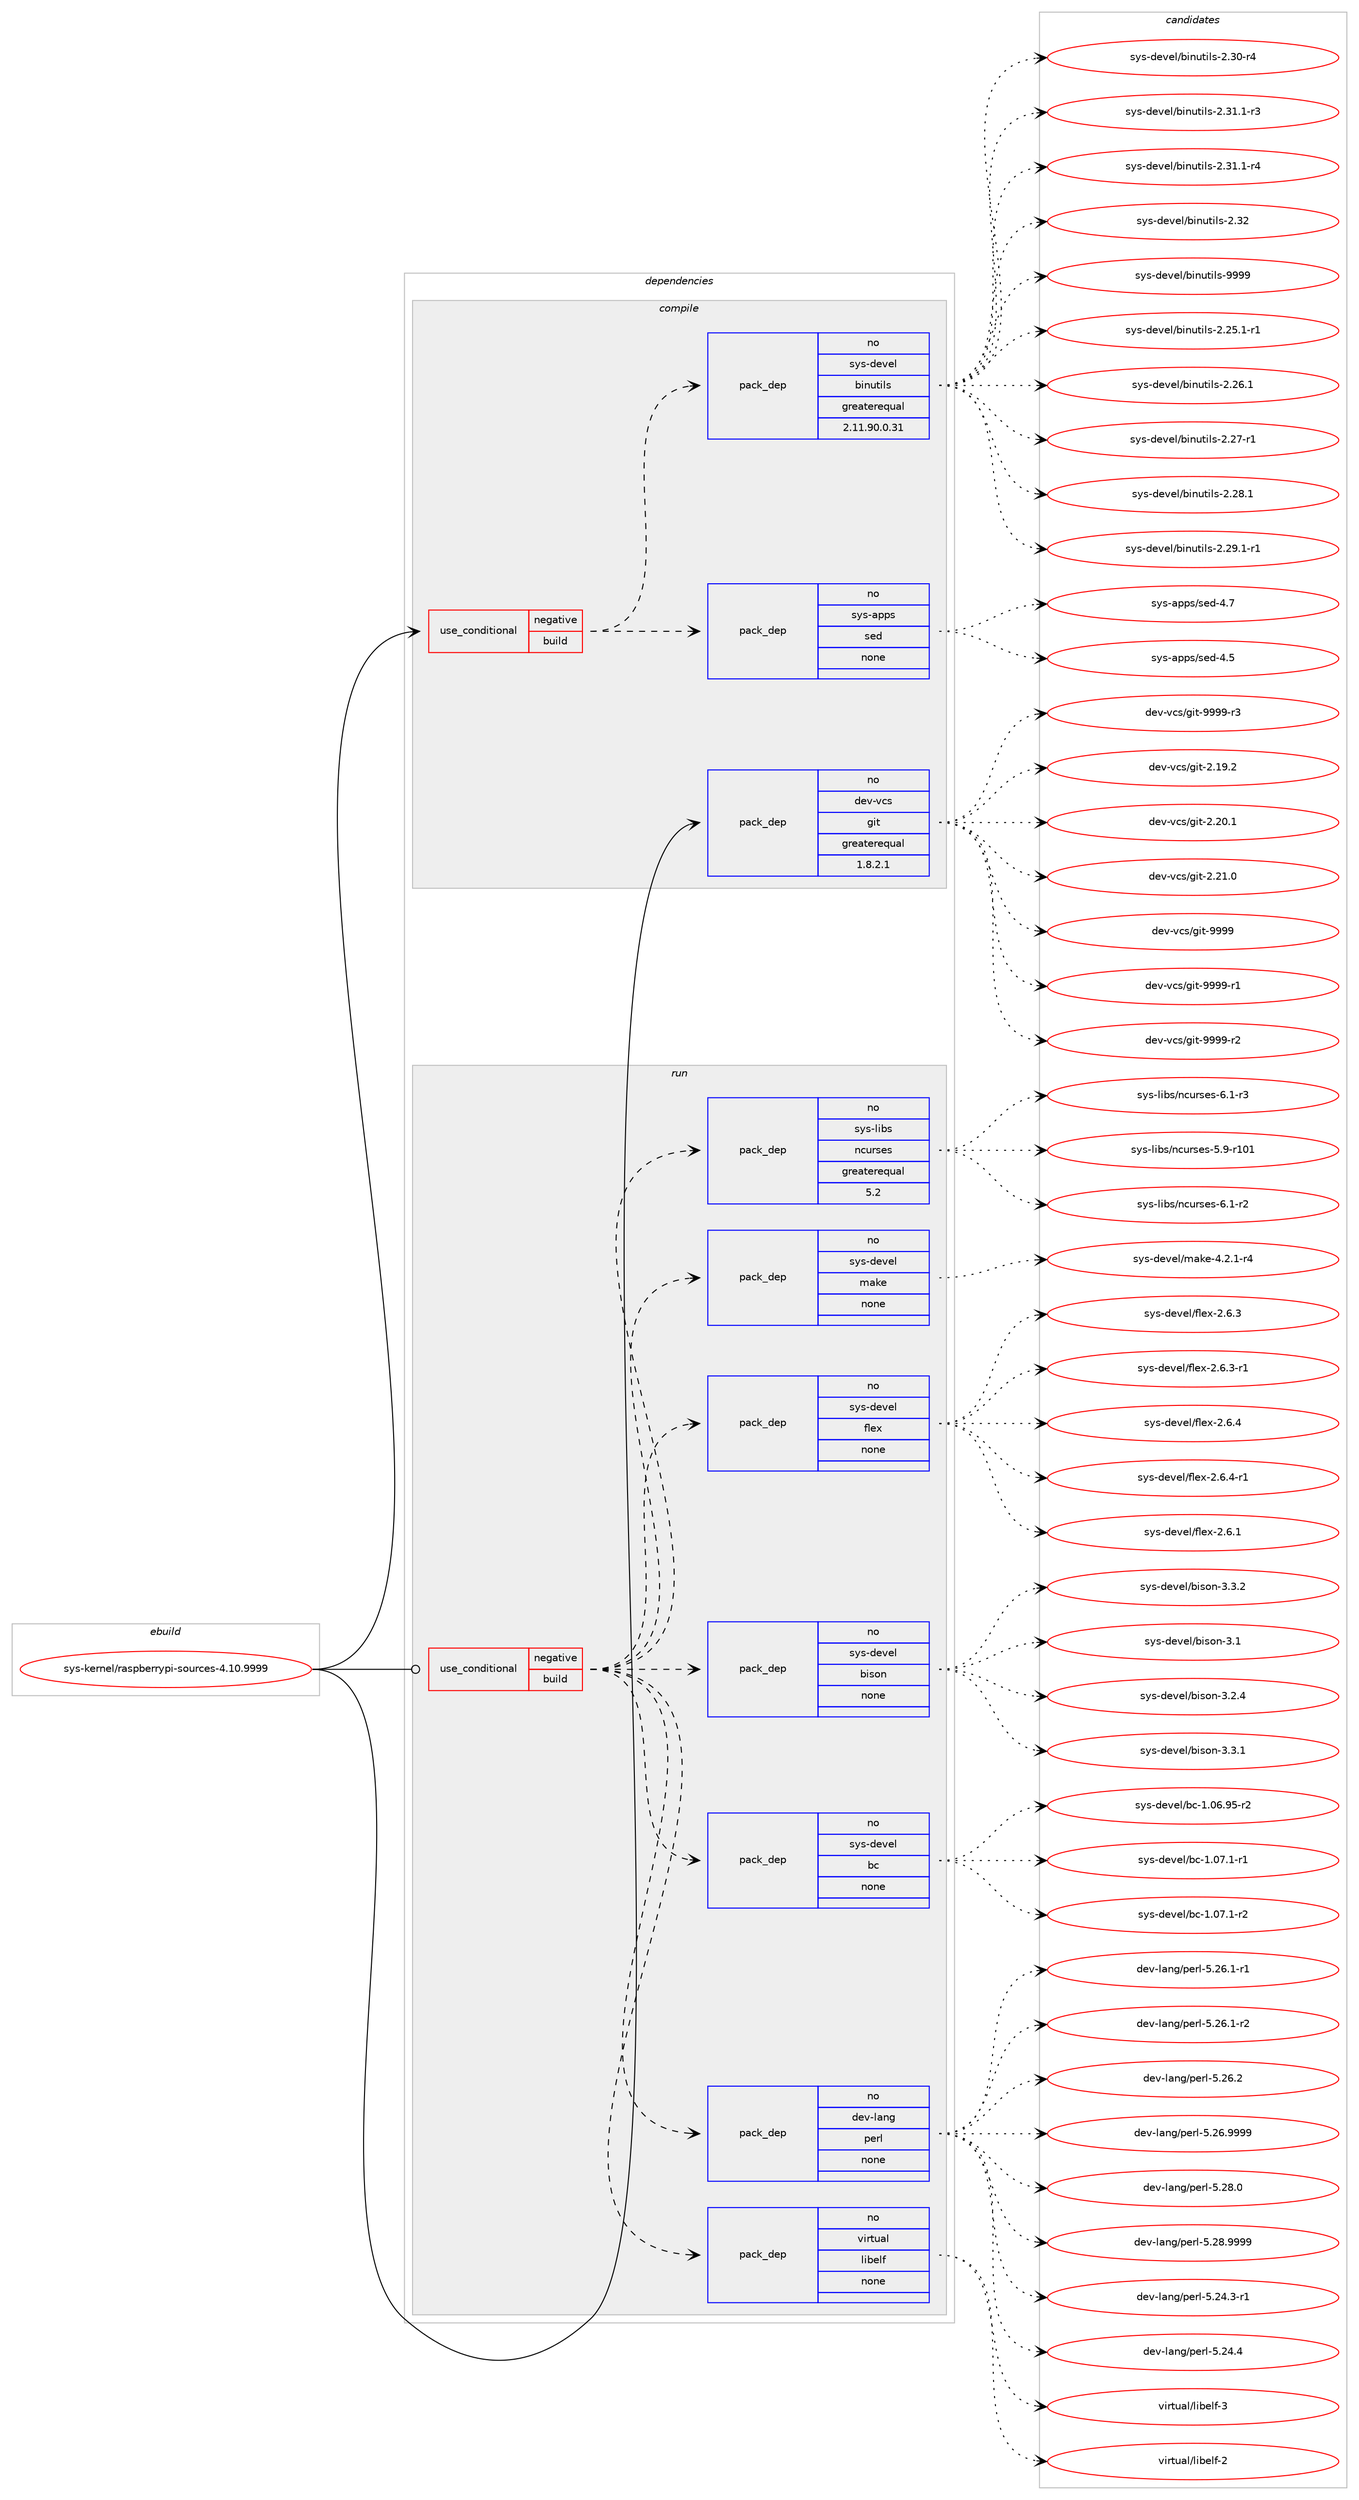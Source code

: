 digraph prolog {

# *************
# Graph options
# *************

newrank=true;
concentrate=true;
compound=true;
graph [rankdir=LR,fontname=Helvetica,fontsize=10,ranksep=1.5];#, ranksep=2.5, nodesep=0.2];
edge  [arrowhead=vee];
node  [fontname=Helvetica,fontsize=10];

# **********
# The ebuild
# **********

subgraph cluster_leftcol {
color=gray;
rank=same;
label=<<i>ebuild</i>>;
id [label="sys-kernel/raspberrypi-sources-4.10.9999", color=red, width=4, href="../sys-kernel/raspberrypi-sources-4.10.9999.svg"];
}

# ****************
# The dependencies
# ****************

subgraph cluster_midcol {
color=gray;
label=<<i>dependencies</i>>;
subgraph cluster_compile {
fillcolor="#eeeeee";
style=filled;
label=<<i>compile</i>>;
subgraph cond461318 {
dependency1735693 [label=<<TABLE BORDER="0" CELLBORDER="1" CELLSPACING="0" CELLPADDING="4"><TR><TD ROWSPAN="3" CELLPADDING="10">use_conditional</TD></TR><TR><TD>negative</TD></TR><TR><TD>build</TD></TR></TABLE>>, shape=none, color=red];
subgraph pack1245866 {
dependency1735694 [label=<<TABLE BORDER="0" CELLBORDER="1" CELLSPACING="0" CELLPADDING="4" WIDTH="220"><TR><TD ROWSPAN="6" CELLPADDING="30">pack_dep</TD></TR><TR><TD WIDTH="110">no</TD></TR><TR><TD>sys-apps</TD></TR><TR><TD>sed</TD></TR><TR><TD>none</TD></TR><TR><TD></TD></TR></TABLE>>, shape=none, color=blue];
}
dependency1735693:e -> dependency1735694:w [weight=20,style="dashed",arrowhead="vee"];
subgraph pack1245867 {
dependency1735695 [label=<<TABLE BORDER="0" CELLBORDER="1" CELLSPACING="0" CELLPADDING="4" WIDTH="220"><TR><TD ROWSPAN="6" CELLPADDING="30">pack_dep</TD></TR><TR><TD WIDTH="110">no</TD></TR><TR><TD>sys-devel</TD></TR><TR><TD>binutils</TD></TR><TR><TD>greaterequal</TD></TR><TR><TD>2.11.90.0.31</TD></TR></TABLE>>, shape=none, color=blue];
}
dependency1735693:e -> dependency1735695:w [weight=20,style="dashed",arrowhead="vee"];
}
id:e -> dependency1735693:w [weight=20,style="solid",arrowhead="vee"];
subgraph pack1245868 {
dependency1735696 [label=<<TABLE BORDER="0" CELLBORDER="1" CELLSPACING="0" CELLPADDING="4" WIDTH="220"><TR><TD ROWSPAN="6" CELLPADDING="30">pack_dep</TD></TR><TR><TD WIDTH="110">no</TD></TR><TR><TD>dev-vcs</TD></TR><TR><TD>git</TD></TR><TR><TD>greaterequal</TD></TR><TR><TD>1.8.2.1</TD></TR></TABLE>>, shape=none, color=blue];
}
id:e -> dependency1735696:w [weight=20,style="solid",arrowhead="vee"];
}
subgraph cluster_compileandrun {
fillcolor="#eeeeee";
style=filled;
label=<<i>compile and run</i>>;
}
subgraph cluster_run {
fillcolor="#eeeeee";
style=filled;
label=<<i>run</i>>;
subgraph cond461319 {
dependency1735697 [label=<<TABLE BORDER="0" CELLBORDER="1" CELLSPACING="0" CELLPADDING="4"><TR><TD ROWSPAN="3" CELLPADDING="10">use_conditional</TD></TR><TR><TD>negative</TD></TR><TR><TD>build</TD></TR></TABLE>>, shape=none, color=red];
subgraph pack1245869 {
dependency1735698 [label=<<TABLE BORDER="0" CELLBORDER="1" CELLSPACING="0" CELLPADDING="4" WIDTH="220"><TR><TD ROWSPAN="6" CELLPADDING="30">pack_dep</TD></TR><TR><TD WIDTH="110">no</TD></TR><TR><TD>dev-lang</TD></TR><TR><TD>perl</TD></TR><TR><TD>none</TD></TR><TR><TD></TD></TR></TABLE>>, shape=none, color=blue];
}
dependency1735697:e -> dependency1735698:w [weight=20,style="dashed",arrowhead="vee"];
subgraph pack1245870 {
dependency1735699 [label=<<TABLE BORDER="0" CELLBORDER="1" CELLSPACING="0" CELLPADDING="4" WIDTH="220"><TR><TD ROWSPAN="6" CELLPADDING="30">pack_dep</TD></TR><TR><TD WIDTH="110">no</TD></TR><TR><TD>sys-devel</TD></TR><TR><TD>bc</TD></TR><TR><TD>none</TD></TR><TR><TD></TD></TR></TABLE>>, shape=none, color=blue];
}
dependency1735697:e -> dependency1735699:w [weight=20,style="dashed",arrowhead="vee"];
subgraph pack1245871 {
dependency1735700 [label=<<TABLE BORDER="0" CELLBORDER="1" CELLSPACING="0" CELLPADDING="4" WIDTH="220"><TR><TD ROWSPAN="6" CELLPADDING="30">pack_dep</TD></TR><TR><TD WIDTH="110">no</TD></TR><TR><TD>sys-devel</TD></TR><TR><TD>bison</TD></TR><TR><TD>none</TD></TR><TR><TD></TD></TR></TABLE>>, shape=none, color=blue];
}
dependency1735697:e -> dependency1735700:w [weight=20,style="dashed",arrowhead="vee"];
subgraph pack1245872 {
dependency1735701 [label=<<TABLE BORDER="0" CELLBORDER="1" CELLSPACING="0" CELLPADDING="4" WIDTH="220"><TR><TD ROWSPAN="6" CELLPADDING="30">pack_dep</TD></TR><TR><TD WIDTH="110">no</TD></TR><TR><TD>sys-devel</TD></TR><TR><TD>flex</TD></TR><TR><TD>none</TD></TR><TR><TD></TD></TR></TABLE>>, shape=none, color=blue];
}
dependency1735697:e -> dependency1735701:w [weight=20,style="dashed",arrowhead="vee"];
subgraph pack1245873 {
dependency1735702 [label=<<TABLE BORDER="0" CELLBORDER="1" CELLSPACING="0" CELLPADDING="4" WIDTH="220"><TR><TD ROWSPAN="6" CELLPADDING="30">pack_dep</TD></TR><TR><TD WIDTH="110">no</TD></TR><TR><TD>sys-devel</TD></TR><TR><TD>make</TD></TR><TR><TD>none</TD></TR><TR><TD></TD></TR></TABLE>>, shape=none, color=blue];
}
dependency1735697:e -> dependency1735702:w [weight=20,style="dashed",arrowhead="vee"];
subgraph pack1245874 {
dependency1735703 [label=<<TABLE BORDER="0" CELLBORDER="1" CELLSPACING="0" CELLPADDING="4" WIDTH="220"><TR><TD ROWSPAN="6" CELLPADDING="30">pack_dep</TD></TR><TR><TD WIDTH="110">no</TD></TR><TR><TD>sys-libs</TD></TR><TR><TD>ncurses</TD></TR><TR><TD>greaterequal</TD></TR><TR><TD>5.2</TD></TR></TABLE>>, shape=none, color=blue];
}
dependency1735697:e -> dependency1735703:w [weight=20,style="dashed",arrowhead="vee"];
subgraph pack1245875 {
dependency1735704 [label=<<TABLE BORDER="0" CELLBORDER="1" CELLSPACING="0" CELLPADDING="4" WIDTH="220"><TR><TD ROWSPAN="6" CELLPADDING="30">pack_dep</TD></TR><TR><TD WIDTH="110">no</TD></TR><TR><TD>virtual</TD></TR><TR><TD>libelf</TD></TR><TR><TD>none</TD></TR><TR><TD></TD></TR></TABLE>>, shape=none, color=blue];
}
dependency1735697:e -> dependency1735704:w [weight=20,style="dashed",arrowhead="vee"];
}
id:e -> dependency1735697:w [weight=20,style="solid",arrowhead="odot"];
}
}

# **************
# The candidates
# **************

subgraph cluster_choices {
rank=same;
color=gray;
label=<<i>candidates</i>>;

subgraph choice1245866 {
color=black;
nodesep=1;
choice11512111545971121121154711510110045524653 [label="sys-apps/sed-4.5", color=red, width=4,href="../sys-apps/sed-4.5.svg"];
choice11512111545971121121154711510110045524655 [label="sys-apps/sed-4.7", color=red, width=4,href="../sys-apps/sed-4.7.svg"];
dependency1735694:e -> choice11512111545971121121154711510110045524653:w [style=dotted,weight="100"];
dependency1735694:e -> choice11512111545971121121154711510110045524655:w [style=dotted,weight="100"];
}
subgraph choice1245867 {
color=black;
nodesep=1;
choice115121115451001011181011084798105110117116105108115455046505346494511449 [label="sys-devel/binutils-2.25.1-r1", color=red, width=4,href="../sys-devel/binutils-2.25.1-r1.svg"];
choice11512111545100101118101108479810511011711610510811545504650544649 [label="sys-devel/binutils-2.26.1", color=red, width=4,href="../sys-devel/binutils-2.26.1.svg"];
choice11512111545100101118101108479810511011711610510811545504650554511449 [label="sys-devel/binutils-2.27-r1", color=red, width=4,href="../sys-devel/binutils-2.27-r1.svg"];
choice11512111545100101118101108479810511011711610510811545504650564649 [label="sys-devel/binutils-2.28.1", color=red, width=4,href="../sys-devel/binutils-2.28.1.svg"];
choice115121115451001011181011084798105110117116105108115455046505746494511449 [label="sys-devel/binutils-2.29.1-r1", color=red, width=4,href="../sys-devel/binutils-2.29.1-r1.svg"];
choice11512111545100101118101108479810511011711610510811545504651484511452 [label="sys-devel/binutils-2.30-r4", color=red, width=4,href="../sys-devel/binutils-2.30-r4.svg"];
choice115121115451001011181011084798105110117116105108115455046514946494511451 [label="sys-devel/binutils-2.31.1-r3", color=red, width=4,href="../sys-devel/binutils-2.31.1-r3.svg"];
choice115121115451001011181011084798105110117116105108115455046514946494511452 [label="sys-devel/binutils-2.31.1-r4", color=red, width=4,href="../sys-devel/binutils-2.31.1-r4.svg"];
choice1151211154510010111810110847981051101171161051081154550465150 [label="sys-devel/binutils-2.32", color=red, width=4,href="../sys-devel/binutils-2.32.svg"];
choice1151211154510010111810110847981051101171161051081154557575757 [label="sys-devel/binutils-9999", color=red, width=4,href="../sys-devel/binutils-9999.svg"];
dependency1735695:e -> choice115121115451001011181011084798105110117116105108115455046505346494511449:w [style=dotted,weight="100"];
dependency1735695:e -> choice11512111545100101118101108479810511011711610510811545504650544649:w [style=dotted,weight="100"];
dependency1735695:e -> choice11512111545100101118101108479810511011711610510811545504650554511449:w [style=dotted,weight="100"];
dependency1735695:e -> choice11512111545100101118101108479810511011711610510811545504650564649:w [style=dotted,weight="100"];
dependency1735695:e -> choice115121115451001011181011084798105110117116105108115455046505746494511449:w [style=dotted,weight="100"];
dependency1735695:e -> choice11512111545100101118101108479810511011711610510811545504651484511452:w [style=dotted,weight="100"];
dependency1735695:e -> choice115121115451001011181011084798105110117116105108115455046514946494511451:w [style=dotted,weight="100"];
dependency1735695:e -> choice115121115451001011181011084798105110117116105108115455046514946494511452:w [style=dotted,weight="100"];
dependency1735695:e -> choice1151211154510010111810110847981051101171161051081154550465150:w [style=dotted,weight="100"];
dependency1735695:e -> choice1151211154510010111810110847981051101171161051081154557575757:w [style=dotted,weight="100"];
}
subgraph choice1245868 {
color=black;
nodesep=1;
choice10010111845118991154710310511645504649574650 [label="dev-vcs/git-2.19.2", color=red, width=4,href="../dev-vcs/git-2.19.2.svg"];
choice10010111845118991154710310511645504650484649 [label="dev-vcs/git-2.20.1", color=red, width=4,href="../dev-vcs/git-2.20.1.svg"];
choice10010111845118991154710310511645504650494648 [label="dev-vcs/git-2.21.0", color=red, width=4,href="../dev-vcs/git-2.21.0.svg"];
choice1001011184511899115471031051164557575757 [label="dev-vcs/git-9999", color=red, width=4,href="../dev-vcs/git-9999.svg"];
choice10010111845118991154710310511645575757574511449 [label="dev-vcs/git-9999-r1", color=red, width=4,href="../dev-vcs/git-9999-r1.svg"];
choice10010111845118991154710310511645575757574511450 [label="dev-vcs/git-9999-r2", color=red, width=4,href="../dev-vcs/git-9999-r2.svg"];
choice10010111845118991154710310511645575757574511451 [label="dev-vcs/git-9999-r3", color=red, width=4,href="../dev-vcs/git-9999-r3.svg"];
dependency1735696:e -> choice10010111845118991154710310511645504649574650:w [style=dotted,weight="100"];
dependency1735696:e -> choice10010111845118991154710310511645504650484649:w [style=dotted,weight="100"];
dependency1735696:e -> choice10010111845118991154710310511645504650494648:w [style=dotted,weight="100"];
dependency1735696:e -> choice1001011184511899115471031051164557575757:w [style=dotted,weight="100"];
dependency1735696:e -> choice10010111845118991154710310511645575757574511449:w [style=dotted,weight="100"];
dependency1735696:e -> choice10010111845118991154710310511645575757574511450:w [style=dotted,weight="100"];
dependency1735696:e -> choice10010111845118991154710310511645575757574511451:w [style=dotted,weight="100"];
}
subgraph choice1245869 {
color=black;
nodesep=1;
choice100101118451089711010347112101114108455346505246514511449 [label="dev-lang/perl-5.24.3-r1", color=red, width=4,href="../dev-lang/perl-5.24.3-r1.svg"];
choice10010111845108971101034711210111410845534650524652 [label="dev-lang/perl-5.24.4", color=red, width=4,href="../dev-lang/perl-5.24.4.svg"];
choice100101118451089711010347112101114108455346505446494511449 [label="dev-lang/perl-5.26.1-r1", color=red, width=4,href="../dev-lang/perl-5.26.1-r1.svg"];
choice100101118451089711010347112101114108455346505446494511450 [label="dev-lang/perl-5.26.1-r2", color=red, width=4,href="../dev-lang/perl-5.26.1-r2.svg"];
choice10010111845108971101034711210111410845534650544650 [label="dev-lang/perl-5.26.2", color=red, width=4,href="../dev-lang/perl-5.26.2.svg"];
choice10010111845108971101034711210111410845534650544657575757 [label="dev-lang/perl-5.26.9999", color=red, width=4,href="../dev-lang/perl-5.26.9999.svg"];
choice10010111845108971101034711210111410845534650564648 [label="dev-lang/perl-5.28.0", color=red, width=4,href="../dev-lang/perl-5.28.0.svg"];
choice10010111845108971101034711210111410845534650564657575757 [label="dev-lang/perl-5.28.9999", color=red, width=4,href="../dev-lang/perl-5.28.9999.svg"];
dependency1735698:e -> choice100101118451089711010347112101114108455346505246514511449:w [style=dotted,weight="100"];
dependency1735698:e -> choice10010111845108971101034711210111410845534650524652:w [style=dotted,weight="100"];
dependency1735698:e -> choice100101118451089711010347112101114108455346505446494511449:w [style=dotted,weight="100"];
dependency1735698:e -> choice100101118451089711010347112101114108455346505446494511450:w [style=dotted,weight="100"];
dependency1735698:e -> choice10010111845108971101034711210111410845534650544650:w [style=dotted,weight="100"];
dependency1735698:e -> choice10010111845108971101034711210111410845534650544657575757:w [style=dotted,weight="100"];
dependency1735698:e -> choice10010111845108971101034711210111410845534650564648:w [style=dotted,weight="100"];
dependency1735698:e -> choice10010111845108971101034711210111410845534650564657575757:w [style=dotted,weight="100"];
}
subgraph choice1245870 {
color=black;
nodesep=1;
choice1151211154510010111810110847989945494648544657534511450 [label="sys-devel/bc-1.06.95-r2", color=red, width=4,href="../sys-devel/bc-1.06.95-r2.svg"];
choice11512111545100101118101108479899454946485546494511449 [label="sys-devel/bc-1.07.1-r1", color=red, width=4,href="../sys-devel/bc-1.07.1-r1.svg"];
choice11512111545100101118101108479899454946485546494511450 [label="sys-devel/bc-1.07.1-r2", color=red, width=4,href="../sys-devel/bc-1.07.1-r2.svg"];
dependency1735699:e -> choice1151211154510010111810110847989945494648544657534511450:w [style=dotted,weight="100"];
dependency1735699:e -> choice11512111545100101118101108479899454946485546494511449:w [style=dotted,weight="100"];
dependency1735699:e -> choice11512111545100101118101108479899454946485546494511450:w [style=dotted,weight="100"];
}
subgraph choice1245871 {
color=black;
nodesep=1;
choice11512111545100101118101108479810511511111045514649 [label="sys-devel/bison-3.1", color=red, width=4,href="../sys-devel/bison-3.1.svg"];
choice115121115451001011181011084798105115111110455146504652 [label="sys-devel/bison-3.2.4", color=red, width=4,href="../sys-devel/bison-3.2.4.svg"];
choice115121115451001011181011084798105115111110455146514649 [label="sys-devel/bison-3.3.1", color=red, width=4,href="../sys-devel/bison-3.3.1.svg"];
choice115121115451001011181011084798105115111110455146514650 [label="sys-devel/bison-3.3.2", color=red, width=4,href="../sys-devel/bison-3.3.2.svg"];
dependency1735700:e -> choice11512111545100101118101108479810511511111045514649:w [style=dotted,weight="100"];
dependency1735700:e -> choice115121115451001011181011084798105115111110455146504652:w [style=dotted,weight="100"];
dependency1735700:e -> choice115121115451001011181011084798105115111110455146514649:w [style=dotted,weight="100"];
dependency1735700:e -> choice115121115451001011181011084798105115111110455146514650:w [style=dotted,weight="100"];
}
subgraph choice1245872 {
color=black;
nodesep=1;
choice1151211154510010111810110847102108101120455046544649 [label="sys-devel/flex-2.6.1", color=red, width=4,href="../sys-devel/flex-2.6.1.svg"];
choice1151211154510010111810110847102108101120455046544651 [label="sys-devel/flex-2.6.3", color=red, width=4,href="../sys-devel/flex-2.6.3.svg"];
choice11512111545100101118101108471021081011204550465446514511449 [label="sys-devel/flex-2.6.3-r1", color=red, width=4,href="../sys-devel/flex-2.6.3-r1.svg"];
choice1151211154510010111810110847102108101120455046544652 [label="sys-devel/flex-2.6.4", color=red, width=4,href="../sys-devel/flex-2.6.4.svg"];
choice11512111545100101118101108471021081011204550465446524511449 [label="sys-devel/flex-2.6.4-r1", color=red, width=4,href="../sys-devel/flex-2.6.4-r1.svg"];
dependency1735701:e -> choice1151211154510010111810110847102108101120455046544649:w [style=dotted,weight="100"];
dependency1735701:e -> choice1151211154510010111810110847102108101120455046544651:w [style=dotted,weight="100"];
dependency1735701:e -> choice11512111545100101118101108471021081011204550465446514511449:w [style=dotted,weight="100"];
dependency1735701:e -> choice1151211154510010111810110847102108101120455046544652:w [style=dotted,weight="100"];
dependency1735701:e -> choice11512111545100101118101108471021081011204550465446524511449:w [style=dotted,weight="100"];
}
subgraph choice1245873 {
color=black;
nodesep=1;
choice1151211154510010111810110847109971071014552465046494511452 [label="sys-devel/make-4.2.1-r4", color=red, width=4,href="../sys-devel/make-4.2.1-r4.svg"];
dependency1735702:e -> choice1151211154510010111810110847109971071014552465046494511452:w [style=dotted,weight="100"];
}
subgraph choice1245874 {
color=black;
nodesep=1;
choice115121115451081059811547110991171141151011154553465745114494849 [label="sys-libs/ncurses-5.9-r101", color=red, width=4,href="../sys-libs/ncurses-5.9-r101.svg"];
choice11512111545108105981154711099117114115101115455446494511450 [label="sys-libs/ncurses-6.1-r2", color=red, width=4,href="../sys-libs/ncurses-6.1-r2.svg"];
choice11512111545108105981154711099117114115101115455446494511451 [label="sys-libs/ncurses-6.1-r3", color=red, width=4,href="../sys-libs/ncurses-6.1-r3.svg"];
dependency1735703:e -> choice115121115451081059811547110991171141151011154553465745114494849:w [style=dotted,weight="100"];
dependency1735703:e -> choice11512111545108105981154711099117114115101115455446494511450:w [style=dotted,weight="100"];
dependency1735703:e -> choice11512111545108105981154711099117114115101115455446494511451:w [style=dotted,weight="100"];
}
subgraph choice1245875 {
color=black;
nodesep=1;
choice1181051141161179710847108105981011081024550 [label="virtual/libelf-2", color=red, width=4,href="../virtual/libelf-2.svg"];
choice1181051141161179710847108105981011081024551 [label="virtual/libelf-3", color=red, width=4,href="../virtual/libelf-3.svg"];
dependency1735704:e -> choice1181051141161179710847108105981011081024550:w [style=dotted,weight="100"];
dependency1735704:e -> choice1181051141161179710847108105981011081024551:w [style=dotted,weight="100"];
}
}

}
